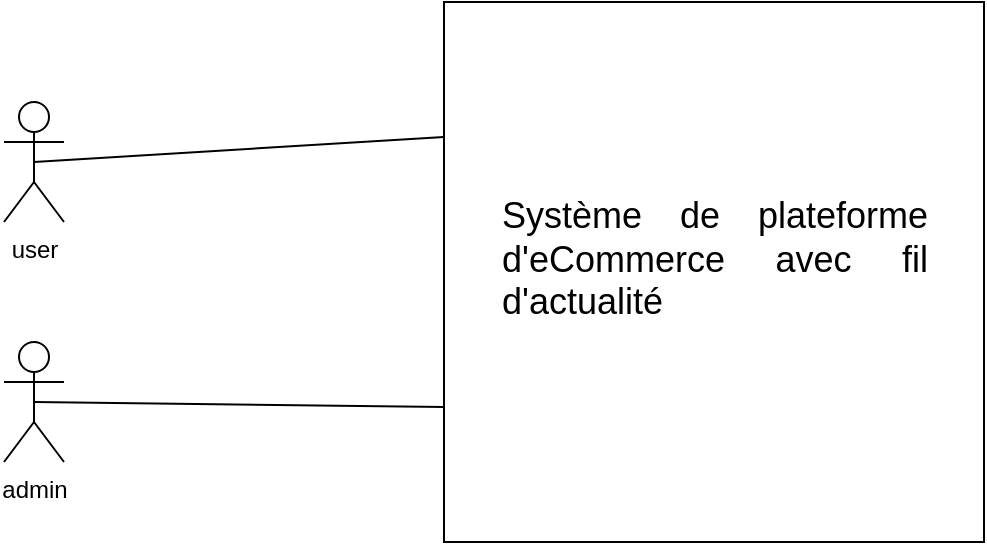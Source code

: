 <mxfile version="24.7.17" pages="4">
  <diagram id="2FuZR1G53vrgHG_Qj-eG" name="contexte">
    <mxGraphModel dx="1380" dy="790" grid="1" gridSize="10" guides="1" tooltips="1" connect="1" arrows="1" fold="1" page="1" pageScale="1" pageWidth="827" pageHeight="1169" math="0" shadow="0">
      <root>
        <mxCell id="0" />
        <mxCell id="1" parent="0" />
        <mxCell id="2WUhCnAbUzYxBEn71Ka--1" value="user" style="shape=umlActor;verticalLabelPosition=bottom;verticalAlign=top;html=1;outlineConnect=0;" parent="1" vertex="1">
          <mxGeometry x="90" y="220" width="30" height="60" as="geometry" />
        </mxCell>
        <mxCell id="8ls7KTfHcpqC1JYD1L7s-1" value="admin" style="shape=umlActor;verticalLabelPosition=bottom;verticalAlign=top;html=1;outlineConnect=0;" parent="1" vertex="1">
          <mxGeometry x="90" y="340" width="30" height="60" as="geometry" />
        </mxCell>
        <mxCell id="8ls7KTfHcpqC1JYD1L7s-2" value="" style="rounded=0;whiteSpace=wrap;html=1;" parent="1" vertex="1">
          <mxGeometry x="310" y="170" width="270" height="270" as="geometry" />
        </mxCell>
        <mxCell id="csqkqQgAUTrdeJ0DkuqA-1" value="" style="endArrow=none;html=1;rounded=0;entryX=0;entryY=0.25;entryDx=0;entryDy=0;exitX=0.5;exitY=0.5;exitDx=0;exitDy=0;exitPerimeter=0;" parent="1" source="2WUhCnAbUzYxBEn71Ka--1" target="8ls7KTfHcpqC1JYD1L7s-2" edge="1">
          <mxGeometry width="50" height="50" relative="1" as="geometry">
            <mxPoint x="460" y="350" as="sourcePoint" />
            <mxPoint x="510" y="300" as="targetPoint" />
          </mxGeometry>
        </mxCell>
        <mxCell id="csqkqQgAUTrdeJ0DkuqA-2" value="" style="endArrow=none;html=1;rounded=0;entryX=0;entryY=0.75;entryDx=0;entryDy=0;exitX=0.5;exitY=0.5;exitDx=0;exitDy=0;exitPerimeter=0;" parent="1" source="8ls7KTfHcpqC1JYD1L7s-1" target="8ls7KTfHcpqC1JYD1L7s-2" edge="1">
          <mxGeometry width="50" height="50" relative="1" as="geometry">
            <mxPoint x="460" y="350" as="sourcePoint" />
            <mxPoint x="510" y="300" as="targetPoint" />
          </mxGeometry>
        </mxCell>
        <mxCell id="NNfnXo8WL8h4jz00tVA9-2" value="&lt;div style=&quot;text-align: justify;&quot;&gt;&lt;span style=&quot;font-size: 18px; background-color: initial;&quot;&gt;Système de plateforme d&#39;eCommerce avec fil d&#39;actualité&amp;nbsp;&lt;/span&gt;&lt;/div&gt;" style="text;html=1;whiteSpace=wrap;overflow=hidden;rounded=0;align=center;" vertex="1" parent="1">
          <mxGeometry x="337.5" y="260" width="215" height="140" as="geometry" />
        </mxCell>
      </root>
    </mxGraphModel>
  </diagram>
  <diagram id="H8p-flc3e1UOP4B4wcy2" name="packet">
    <mxGraphModel dx="4743" dy="2657" grid="0" gridSize="10" guides="1" tooltips="1" connect="1" arrows="1" fold="1" page="0" pageScale="1" pageWidth="827" pageHeight="1169" math="0" shadow="0">
      <root>
        <mxCell id="0" />
        <mxCell id="1" parent="0" />
        <mxCell id="xH1dkNIcwIo7qIOjblZe-1" value="&lt;font style=&quot;font-size: 26px;&quot;&gt;user&lt;/font&gt;" style="shape=umlActor;verticalLabelPosition=bottom;verticalAlign=top;html=1;outlineConnect=0;" parent="1" vertex="1">
          <mxGeometry x="-308" y="-29" width="68" height="121" as="geometry" />
        </mxCell>
        <mxCell id="nLU9eGW1d1vP4nwb9WE0-11" value="" style="endArrow=none;html=1;rounded=0;fontSize=12;startSize=8;endSize=8;curved=1;exitX=0;exitY=0.779;exitDx=0;exitDy=0;exitPerimeter=0;entryX=0.5;entryY=0.5;entryDx=0;entryDy=0;entryPerimeter=0;" parent="1" target="iFTFS54LTqf_RFVYOpCQ-1" edge="1">
          <mxGeometry width="50" height="50" relative="1" as="geometry">
            <mxPoint x="148" y="643.069" as="sourcePoint" />
            <mxPoint x="-63.0" y="648" as="targetPoint" />
          </mxGeometry>
        </mxCell>
        <mxCell id="nLU9eGW1d1vP4nwb9WE0-12" value="" style="endArrow=none;html=1;rounded=0;fontSize=12;startSize=8;endSize=8;curved=1;entryX=0.001;entryY=0.388;entryDx=0;entryDy=0;entryPerimeter=0;exitX=1;exitY=0.333;exitDx=0;exitDy=0;exitPerimeter=0;" parent="1" source="xH1dkNIcwIo7qIOjblZe-1" edge="1">
          <mxGeometry width="50" height="50" relative="1" as="geometry">
            <mxPoint x="-5" y="183" as="sourcePoint" />
            <mxPoint x="149.592" y="52.268" as="targetPoint" />
          </mxGeometry>
        </mxCell>
        <mxCell id="iFTFS54LTqf_RFVYOpCQ-1" value="&lt;font style=&quot;font-size: 26px;&quot;&gt;admin&lt;/font&gt;" style="shape=umlActor;verticalLabelPosition=bottom;verticalAlign=top;html=1;outlineConnect=0;" vertex="1" parent="1">
          <mxGeometry x="-402" y="535" width="68" height="121" as="geometry" />
        </mxCell>
        <mxCell id="iFTFS54LTqf_RFVYOpCQ-9" value="" style="swimlane;startSize=0;" vertex="1" parent="1">
          <mxGeometry x="149" y="-71" width="1184" height="894" as="geometry" />
        </mxCell>
        <mxCell id="iFTFS54LTqf_RFVYOpCQ-17" value="" style="shape=folder;fontStyle=1;spacingTop=10;tabWidth=40;tabHeight=14;tabPosition=left;html=1;whiteSpace=wrap;" vertex="1" parent="iFTFS54LTqf_RFVYOpCQ-9">
          <mxGeometry x="76" y="127" width="1030" height="121" as="geometry" />
        </mxCell>
        <mxCell id="661wgLWCzDXGR6TVYdS7-1" value="User Manage" style="text;html=1;align=center;verticalAlign=middle;whiteSpace=wrap;rounded=0;fontSize=36;" vertex="1" parent="iFTFS54LTqf_RFVYOpCQ-9">
          <mxGeometry x="264" y="156" width="643" height="79" as="geometry" />
        </mxCell>
        <mxCell id="661wgLWCzDXGR6TVYdS7-2" value="" style="shape=folder;fontStyle=1;spacingTop=10;tabWidth=40;tabHeight=14;tabPosition=left;html=1;whiteSpace=wrap;" vertex="1" parent="iFTFS54LTqf_RFVYOpCQ-9">
          <mxGeometry x="70.5" y="303" width="1030" height="121" as="geometry" />
        </mxCell>
        <mxCell id="661wgLWCzDXGR6TVYdS7-3" value="Post Manage&amp;nbsp;" style="text;html=1;align=center;verticalAlign=middle;whiteSpace=wrap;rounded=0;fontSize=36;" vertex="1" parent="iFTFS54LTqf_RFVYOpCQ-9">
          <mxGeometry x="264" y="324" width="643" height="79" as="geometry" />
        </mxCell>
        <mxCell id="661wgLWCzDXGR6TVYdS7-4" value="" style="shape=folder;fontStyle=1;spacingTop=10;tabWidth=40;tabHeight=14;tabPosition=left;html=1;whiteSpace=wrap;" vertex="1" parent="iFTFS54LTqf_RFVYOpCQ-9">
          <mxGeometry x="70.5" y="485" width="1030" height="121" as="geometry" />
        </mxCell>
        <mxCell id="661wgLWCzDXGR6TVYdS7-5" value="Order Manage" style="text;html=1;align=center;verticalAlign=middle;whiteSpace=wrap;rounded=0;fontSize=36;" vertex="1" parent="iFTFS54LTqf_RFVYOpCQ-9">
          <mxGeometry x="251" y="519" width="643" height="79" as="geometry" />
        </mxCell>
        <mxCell id="661wgLWCzDXGR6TVYdS7-6" style="edgeStyle=orthogonalEdgeStyle;rounded=0;orthogonalLoop=1;jettySize=auto;html=1;" edge="1" parent="1" source="iFTFS54LTqf_RFVYOpCQ-9" target="iFTFS54LTqf_RFVYOpCQ-9">
          <mxGeometry relative="1" as="geometry" />
        </mxCell>
      </root>
    </mxGraphModel>
  </diagram>
  <diagram id="lLNFKIFAzhs4lw1D2BPe" name="Context">
    <mxGraphModel dx="1380" dy="790" grid="1" gridSize="10" guides="1" tooltips="1" connect="1" arrows="1" fold="1" page="1" pageScale="1" pageWidth="850" pageHeight="1100" math="0" shadow="0">
      <root>
        <mxCell id="0" />
        <mxCell id="1" parent="0" />
      </root>
    </mxGraphModel>
  </diagram>
  <diagram name="use case" id="pARhn85NY7QFX5eex98U">
    <mxGraphModel dx="2909" dy="2236" grid="0" gridSize="10" guides="1" tooltips="1" connect="1" arrows="1" fold="1" page="0" pageScale="1" pageWidth="827" pageHeight="1169" math="0" shadow="0">
      <root>
        <mxCell id="uYHCdiAeohe7_SUQbC4P-0" />
        <mxCell id="uYHCdiAeohe7_SUQbC4P-1" parent="uYHCdiAeohe7_SUQbC4P-0" />
        <mxCell id="9X6SQrwRuaCimJOnCQ9Z-8" value="" style="endArrow=none;html=1;rounded=0;fontSize=17;startSize=8;endSize=8;curved=1;entryX=0;entryY=0.5;entryDx=0;entryDy=0;exitX=0.5;exitY=0.5;exitDx=0;exitDy=0;exitPerimeter=0;" parent="uYHCdiAeohe7_SUQbC4P-1" source="uYHCdiAeohe7_SUQbC4P-32" target="uYHCdiAeohe7_SUQbC4P-24" edge="1">
          <mxGeometry width="50" height="50" relative="1" as="geometry">
            <mxPoint x="5" y="193" as="sourcePoint" />
            <mxPoint x="336" y="-279" as="targetPoint" />
          </mxGeometry>
        </mxCell>
        <mxCell id="9X6SQrwRuaCimJOnCQ9Z-7" value="" style="endArrow=none;html=1;rounded=0;fontSize=17;startSize=8;endSize=8;curved=1;exitX=0.5;exitY=0.5;exitDx=0;exitDy=0;exitPerimeter=0;entryX=0;entryY=0.5;entryDx=0;entryDy=0;" parent="uYHCdiAeohe7_SUQbC4P-1" source="uYHCdiAeohe7_SUQbC4P-32" target="uYHCdiAeohe7_SUQbC4P-23" edge="1">
          <mxGeometry width="50" height="50" relative="1" as="geometry">
            <mxPoint x="-45" y="302" as="sourcePoint" />
            <mxPoint x="470" y="371" as="targetPoint" />
          </mxGeometry>
        </mxCell>
        <mxCell id="uYHCdiAeohe7_SUQbC4P-3" value="user" style="shape=umlActor;verticalLabelPosition=bottom;verticalAlign=top;html=1;outlineConnect=0;fontSize=17;" parent="uYHCdiAeohe7_SUQbC4P-1" vertex="1">
          <mxGeometry x="-324" y="271" width="28" height="60" as="geometry" />
        </mxCell>
        <mxCell id="uYHCdiAeohe7_SUQbC4P-4" value="admin" style="shape=umlActor;verticalLabelPosition=bottom;verticalAlign=top;html=1;outlineConnect=0;fontSize=17;" parent="uYHCdiAeohe7_SUQbC4P-1" vertex="1">
          <mxGeometry x="-238" y="591" width="30" height="60" as="geometry" />
        </mxCell>
        <mxCell id="uYHCdiAeohe7_SUQbC4P-5" value="AUTHENTIFICATION" style="ellipse;whiteSpace=wrap;html=1;fontSize=17;" parent="uYHCdiAeohe7_SUQbC4P-1" vertex="1">
          <mxGeometry x="696" y="165" width="271" height="134" as="geometry" />
        </mxCell>
        <mxCell id="uYHCdiAeohe7_SUQbC4P-13" value="SIGNAL_POST" style="ellipse;whiteSpace=wrap;html=1;fontSize=17;" parent="uYHCdiAeohe7_SUQbC4P-1" vertex="1">
          <mxGeometry x="39" y="311" width="143" height="62" as="geometry" />
        </mxCell>
        <mxCell id="uYHCdiAeohe7_SUQbC4P-14" value="VERIFY SIGNALED&lt;div style=&quot;font-size: 17px;&quot;&gt;CONTENT&lt;/div&gt;" style="ellipse;whiteSpace=wrap;html=1;fontSize=17;" parent="uYHCdiAeohe7_SUQbC4P-1" vertex="1">
          <mxGeometry x="82" y="697" width="184" height="98" as="geometry" />
        </mxCell>
        <mxCell id="uYHCdiAeohe7_SUQbC4P-16" value="&quot;include&quot;" style="html=1;verticalAlign=bottom;endArrow=open;dashed=1;endSize=8;curved=0;rounded=0;fontSize=17;entryX=0;entryY=0.5;entryDx=0;entryDy=0;exitX=1;exitY=0.5;exitDx=0;exitDy=0;" parent="uYHCdiAeohe7_SUQbC4P-1" source="uYHCdiAeohe7_SUQbC4P-8" target="uYHCdiAeohe7_SUQbC4P-5" edge="1">
          <mxGeometry relative="1" as="geometry">
            <mxPoint x="804" y="236" as="sourcePoint" />
            <mxPoint x="1028" y="497" as="targetPoint" />
          </mxGeometry>
        </mxCell>
        <mxCell id="uYHCdiAeohe7_SUQbC4P-17" value="CREATE" style="ellipse;whiteSpace=wrap;html=1;fontSize=17;" parent="uYHCdiAeohe7_SUQbC4P-1" vertex="1">
          <mxGeometry x="314" y="461" width="162" height="58" as="geometry" />
        </mxCell>
        <mxCell id="uYHCdiAeohe7_SUQbC4P-20" value="&quot;include&quot;" style="html=1;verticalAlign=bottom;endArrow=open;dashed=1;endSize=8;curved=0;rounded=0;fontSize=17;exitX=1;exitY=0.5;exitDx=0;exitDy=0;entryX=0;entryY=0.5;entryDx=0;entryDy=0;" parent="uYHCdiAeohe7_SUQbC4P-1" source="uYHCdiAeohe7_SUQbC4P-18" target="uYHCdiAeohe7_SUQbC4P-5" edge="1">
          <mxGeometry relative="1" as="geometry">
            <mxPoint x="1348" y="203" as="sourcePoint" />
            <mxPoint x="1350" y="107" as="targetPoint" />
          </mxGeometry>
        </mxCell>
        <mxCell id="uYHCdiAeohe7_SUQbC4P-21" value="&quot;include&quot;" style="html=1;verticalAlign=bottom;endArrow=open;dashed=1;endSize=8;curved=0;rounded=0;fontSize=17;exitX=1;exitY=0.5;exitDx=0;exitDy=0;entryX=0;entryY=1;entryDx=0;entryDy=0;" parent="uYHCdiAeohe7_SUQbC4P-1" source="uYHCdiAeohe7_SUQbC4P-19" target="uYHCdiAeohe7_SUQbC4P-5" edge="1">
          <mxGeometry relative="1" as="geometry">
            <mxPoint x="1344" y="270" as="sourcePoint" />
            <mxPoint x="1346" y="174" as="targetPoint" />
          </mxGeometry>
        </mxCell>
        <mxCell id="uYHCdiAeohe7_SUQbC4P-30" value="" style="endArrow=none;html=1;rounded=0;fontSize=17;startSize=8;endSize=8;curved=1;exitX=0;exitY=0.5;exitDx=0;exitDy=0;entryX=1;entryY=0.333;entryDx=0;entryDy=0;entryPerimeter=0;" parent="uYHCdiAeohe7_SUQbC4P-1" source="uYHCdiAeohe7_SUQbC4P-14" target="uYHCdiAeohe7_SUQbC4P-4" edge="1">
          <mxGeometry width="50" height="50" relative="1" as="geometry">
            <mxPoint x="285.396" y="743.4" as="sourcePoint" />
            <mxPoint x="471" y="567" as="targetPoint" />
          </mxGeometry>
        </mxCell>
        <mxCell id="uYHCdiAeohe7_SUQbC4P-31" value="" style="endArrow=none;html=1;rounded=0;fontSize=17;startSize=8;endSize=8;curved=1;entryX=0;entryY=0.5;entryDx=0;entryDy=0;exitX=1;exitY=0.333;exitDx=0;exitDy=0;exitPerimeter=0;" parent="uYHCdiAeohe7_SUQbC4P-1" source="uYHCdiAeohe7_SUQbC4P-32" target="uYHCdiAeohe7_SUQbC4P-15" edge="1">
          <mxGeometry width="50" height="50" relative="1" as="geometry">
            <mxPoint x="58" y="222" as="sourcePoint" />
            <mxPoint x="248.902" y="172.17" as="targetPoint" />
          </mxGeometry>
        </mxCell>
        <mxCell id="uYHCdiAeohe7_SUQbC4P-32" value="sign in&amp;nbsp;&lt;div style=&quot;font-size: 17px;&quot;&gt;user&amp;nbsp;&lt;/div&gt;" style="shape=umlActor;verticalLabelPosition=bottom;verticalAlign=top;html=1;outlineConnect=0;fontSize=17;" parent="uYHCdiAeohe7_SUQbC4P-1" vertex="1">
          <mxGeometry x="-248" y="115" width="28" height="60" as="geometry" />
        </mxCell>
        <mxCell id="uYHCdiAeohe7_SUQbC4P-33" value="sign up&amp;nbsp;&lt;div style=&quot;font-size: 17px;&quot;&gt;user&lt;/div&gt;" style="shape=umlActor;verticalLabelPosition=bottom;verticalAlign=top;html=1;outlineConnect=0;fontSize=17;" parent="uYHCdiAeohe7_SUQbC4P-1" vertex="1">
          <mxGeometry x="-217" y="390" width="28" height="60" as="geometry" />
        </mxCell>
        <mxCell id="uYHCdiAeohe7_SUQbC4P-34" value="Extends" style="endArrow=block;endSize=16;endFill=0;html=1;rounded=0;fontSize=17;" parent="uYHCdiAeohe7_SUQbC4P-1" source="uYHCdiAeohe7_SUQbC4P-3" target="uYHCdiAeohe7_SUQbC4P-32" edge="1">
          <mxGeometry width="160" relative="1" as="geometry">
            <mxPoint x="-147" y="305.13" as="sourcePoint" />
            <mxPoint x="-33" y="202" as="targetPoint" />
          </mxGeometry>
        </mxCell>
        <mxCell id="uYHCdiAeohe7_SUQbC4P-35" value="Extends" style="endArrow=block;endSize=16;endFill=0;html=1;rounded=0;entryX=0;entryY=0.333;entryDx=0;entryDy=0;entryPerimeter=0;fontSize=17;" parent="uYHCdiAeohe7_SUQbC4P-1" source="uYHCdiAeohe7_SUQbC4P-3" target="uYHCdiAeohe7_SUQbC4P-33" edge="1">
          <mxGeometry width="160" relative="1" as="geometry">
            <mxPoint x="-149" y="381" as="sourcePoint" />
            <mxPoint y="406" as="targetPoint" />
          </mxGeometry>
        </mxCell>
        <mxCell id="uYHCdiAeohe7_SUQbC4P-36" value="" style="endArrow=none;html=1;rounded=0;fontSize=17;startSize=8;endSize=8;curved=1;exitX=1;exitY=0.333;exitDx=0;exitDy=0;exitPerimeter=0;" parent="uYHCdiAeohe7_SUQbC4P-1" source="uYHCdiAeohe7_SUQbC4P-33" target="uYHCdiAeohe7_SUQbC4P-17" edge="1">
          <mxGeometry width="50" height="50" relative="1" as="geometry">
            <mxPoint x="75" y="413" as="sourcePoint" />
            <mxPoint x="329" y="402" as="targetPoint" />
          </mxGeometry>
        </mxCell>
        <mxCell id="9X6SQrwRuaCimJOnCQ9Z-0" value="" style="endArrow=none;html=1;rounded=0;fontSize=17;startSize=8;endSize=8;curved=1;entryX=0;entryY=0.5;entryDx=0;entryDy=0;exitX=0.5;exitY=0.5;exitDx=0;exitDy=0;exitPerimeter=0;" parent="uYHCdiAeohe7_SUQbC4P-1" source="uYHCdiAeohe7_SUQbC4P-23" target="uYHCdiAeohe7_SUQbC4P-6" edge="1">
          <mxGeometry width="50" height="50" relative="1" as="geometry">
            <mxPoint x="5" y="193" as="sourcePoint" />
            <mxPoint x="336" y="-279" as="targetPoint" />
          </mxGeometry>
        </mxCell>
        <mxCell id="9X6SQrwRuaCimJOnCQ9Z-1" value="" style="endArrow=none;html=1;rounded=0;fontSize=17;startSize=8;endSize=8;curved=1;entryX=0;entryY=0.5;entryDx=0;entryDy=0;exitX=0.5;exitY=0.5;exitDx=0;exitDy=0;exitPerimeter=0;" parent="uYHCdiAeohe7_SUQbC4P-1" source="uYHCdiAeohe7_SUQbC4P-9" target="uYHCdiAeohe7_SUQbC4P-7" edge="1">
          <mxGeometry width="50" height="50" relative="1" as="geometry">
            <mxPoint x="-9" y="203" as="sourcePoint" />
            <mxPoint x="336" y="-157" as="targetPoint" />
          </mxGeometry>
        </mxCell>
        <mxCell id="9X6SQrwRuaCimJOnCQ9Z-2" value="" style="endArrow=none;html=1;rounded=0;fontSize=17;startSize=8;endSize=8;curved=1;entryX=0;entryY=0.5;entryDx=0;entryDy=0;exitX=0.5;exitY=0.5;exitDx=0;exitDy=0;exitPerimeter=0;" parent="uYHCdiAeohe7_SUQbC4P-1" source="uYHCdiAeohe7_SUQbC4P-32" target="uYHCdiAeohe7_SUQbC4P-9" edge="1">
          <mxGeometry width="50" height="50" relative="1" as="geometry">
            <mxPoint x="13" y="261" as="sourcePoint" />
            <mxPoint x="336" y="16" as="targetPoint" />
          </mxGeometry>
        </mxCell>
        <mxCell id="9X6SQrwRuaCimJOnCQ9Z-3" value="" style="endArrow=none;html=1;rounded=0;fontSize=17;startSize=8;endSize=8;curved=1;entryX=0;entryY=0.5;entryDx=0;entryDy=0;exitX=0.5;exitY=0.5;exitDx=0;exitDy=0;exitPerimeter=0;" parent="uYHCdiAeohe7_SUQbC4P-1" source="uYHCdiAeohe7_SUQbC4P-32" target="uYHCdiAeohe7_SUQbC4P-10" edge="1">
          <mxGeometry width="50" height="50" relative="1" as="geometry">
            <mxPoint x="-38" y="325" as="sourcePoint" />
            <mxPoint x="480" y="127" as="targetPoint" />
          </mxGeometry>
        </mxCell>
        <mxCell id="9X6SQrwRuaCimJOnCQ9Z-4" value="" style="endArrow=none;html=1;rounded=0;fontSize=17;startSize=8;endSize=8;curved=1;entryX=0;entryY=0.5;entryDx=0;entryDy=0;exitX=0.5;exitY=0.5;exitDx=0;exitDy=0;exitPerimeter=0;" parent="uYHCdiAeohe7_SUQbC4P-1" source="uYHCdiAeohe7_SUQbC4P-32" target="uYHCdiAeohe7_SUQbC4P-11" edge="1">
          <mxGeometry width="50" height="50" relative="1" as="geometry">
            <mxPoint x="26" y="273" as="sourcePoint" />
            <mxPoint x="352" y="163" as="targetPoint" />
          </mxGeometry>
        </mxCell>
        <mxCell id="9X6SQrwRuaCimJOnCQ9Z-5" value="" style="endArrow=none;html=1;rounded=0;fontSize=17;startSize=8;endSize=8;curved=1;exitX=0.5;exitY=0.5;exitDx=0;exitDy=0;exitPerimeter=0;" parent="uYHCdiAeohe7_SUQbC4P-1" source="uYHCdiAeohe7_SUQbC4P-32" target="uYHCdiAeohe7_SUQbC4P-8" edge="1">
          <mxGeometry width="50" height="50" relative="1" as="geometry">
            <mxPoint x="-9" y="203" as="sourcePoint" />
            <mxPoint x="336" y="212" as="targetPoint" />
          </mxGeometry>
        </mxCell>
        <mxCell id="9X6SQrwRuaCimJOnCQ9Z-6" value="" style="endArrow=none;html=1;rounded=0;fontSize=17;startSize=8;endSize=8;curved=1;exitX=0.5;exitY=0.5;exitDx=0;exitDy=0;exitPerimeter=0;entryX=0;entryY=0.5;entryDx=0;entryDy=0;" parent="uYHCdiAeohe7_SUQbC4P-1" source="uYHCdiAeohe7_SUQbC4P-32" target="uYHCdiAeohe7_SUQbC4P-13" edge="1">
          <mxGeometry width="50" height="50" relative="1" as="geometry">
            <mxPoint x="-63" y="352" as="sourcePoint" />
            <mxPoint x="473" y="311" as="targetPoint" />
          </mxGeometry>
        </mxCell>
        <mxCell id="9X6SQrwRuaCimJOnCQ9Z-9" value="" style="endArrow=none;html=1;rounded=0;fontSize=17;startSize=8;endSize=8;curved=1;exitX=0.5;exitY=0.5;exitDx=0;exitDy=0;exitPerimeter=0;entryX=0;entryY=0.5;entryDx=0;entryDy=0;" parent="uYHCdiAeohe7_SUQbC4P-1" source="uYHCdiAeohe7_SUQbC4P-32" target="uYHCdiAeohe7_SUQbC4P-18" edge="1">
          <mxGeometry width="50" height="50" relative="1" as="geometry">
            <mxPoint x="-9" y="203" as="sourcePoint" />
            <mxPoint x="631" y="-170" as="targetPoint" />
          </mxGeometry>
        </mxCell>
        <mxCell id="9X6SQrwRuaCimJOnCQ9Z-11" value="" style="endArrow=none;html=1;rounded=0;fontSize=17;startSize=8;endSize=8;curved=1;exitX=0.5;exitY=0.5;exitDx=0;exitDy=0;exitPerimeter=0;entryX=0;entryY=0.5;entryDx=0;entryDy=0;" parent="uYHCdiAeohe7_SUQbC4P-1" source="uYHCdiAeohe7_SUQbC4P-32" target="uYHCdiAeohe7_SUQbC4P-19" edge="1">
          <mxGeometry width="50" height="50" relative="1" as="geometry">
            <mxPoint x="-39" y="227" as="sourcePoint" />
            <mxPoint x="324" y="434" as="targetPoint" />
          </mxGeometry>
        </mxCell>
        <mxCell id="9X6SQrwRuaCimJOnCQ9Z-13" value="&quot;include&quot;" style="html=1;verticalAlign=bottom;endArrow=open;dashed=1;endSize=8;curved=0;rounded=0;fontSize=17;exitX=1;exitY=0.5;exitDx=0;exitDy=0;entryX=0;entryY=1;entryDx=0;entryDy=0;" parent="uYHCdiAeohe7_SUQbC4P-1" source="uYHCdiAeohe7_SUQbC4P-13" target="uYHCdiAeohe7_SUQbC4P-5" edge="1">
          <mxGeometry relative="1" as="geometry">
            <mxPoint x="461" y="460" as="sourcePoint" />
            <mxPoint x="927" y="260" as="targetPoint" />
          </mxGeometry>
        </mxCell>
        <mxCell id="9X6SQrwRuaCimJOnCQ9Z-14" value="&quot;include&quot;" style="html=1;verticalAlign=bottom;endArrow=open;dashed=1;endSize=8;curved=0;rounded=0;fontSize=17;exitX=1;exitY=0.5;exitDx=0;exitDy=0;entryX=0;entryY=1;entryDx=0;entryDy=0;" parent="uYHCdiAeohe7_SUQbC4P-1" source="uYHCdiAeohe7_SUQbC4P-11" target="uYHCdiAeohe7_SUQbC4P-5" edge="1">
          <mxGeometry relative="1" as="geometry">
            <mxPoint x="456" y="367" as="sourcePoint" />
            <mxPoint x="896" y="227" as="targetPoint" />
          </mxGeometry>
        </mxCell>
        <mxCell id="9X6SQrwRuaCimJOnCQ9Z-15" value="&quot;include&quot;" style="html=1;verticalAlign=bottom;endArrow=open;dashed=1;endSize=8;curved=0;rounded=0;fontSize=17;exitX=1;exitY=0.5;exitDx=0;exitDy=0;entryX=0;entryY=0.5;entryDx=0;entryDy=0;" parent="uYHCdiAeohe7_SUQbC4P-1" source="uYHCdiAeohe7_SUQbC4P-10" target="uYHCdiAeohe7_SUQbC4P-5" edge="1">
          <mxGeometry relative="1" as="geometry">
            <mxPoint x="515" y="71" as="sourcePoint" />
            <mxPoint x="936" y="125" as="targetPoint" />
          </mxGeometry>
        </mxCell>
        <mxCell id="9X6SQrwRuaCimJOnCQ9Z-16" value="&quot;include&quot;" style="html=1;verticalAlign=bottom;endArrow=open;dashed=1;endSize=8;curved=0;rounded=0;fontSize=17;exitX=1;exitY=0.5;exitDx=0;exitDy=0;entryX=0.5;entryY=0;entryDx=0;entryDy=0;" parent="uYHCdiAeohe7_SUQbC4P-1" source="uYHCdiAeohe7_SUQbC4P-24" target="uYHCdiAeohe7_SUQbC4P-5" edge="1">
          <mxGeometry relative="1" as="geometry">
            <mxPoint x="584" y="-240" as="sourcePoint" />
            <mxPoint x="1009" y="-109" as="targetPoint" />
          </mxGeometry>
        </mxCell>
        <mxCell id="9X6SQrwRuaCimJOnCQ9Z-17" value="&quot;include&quot;" style="html=1;verticalAlign=bottom;endArrow=open;dashed=1;endSize=8;curved=0;rounded=0;fontSize=17;exitX=1;exitY=0.5;exitDx=0;exitDy=0;entryX=0;entryY=0;entryDx=0;entryDy=0;" parent="uYHCdiAeohe7_SUQbC4P-1" source="uYHCdiAeohe7_SUQbC4P-15" target="uYHCdiAeohe7_SUQbC4P-5" edge="1">
          <mxGeometry relative="1" as="geometry">
            <mxPoint x="494" y="-296" as="sourcePoint" />
            <mxPoint x="1016" y="287" as="targetPoint" />
          </mxGeometry>
        </mxCell>
        <mxCell id="9X6SQrwRuaCimJOnCQ9Z-18" value="&quot;include&quot;" style="html=1;verticalAlign=bottom;endArrow=open;dashed=1;endSize=8;curved=0;rounded=0;fontSize=17;exitX=1;exitY=0.5;exitDx=0;exitDy=0;entryX=0;entryY=0;entryDx=0;entryDy=0;" parent="uYHCdiAeohe7_SUQbC4P-1" source="uYHCdiAeohe7_SUQbC4P-6" target="uYHCdiAeohe7_SUQbC4P-5" edge="1">
          <mxGeometry relative="1" as="geometry">
            <mxPoint x="449" y="-240" as="sourcePoint" />
            <mxPoint x="932" y="196" as="targetPoint" />
          </mxGeometry>
        </mxCell>
        <mxCell id="9X6SQrwRuaCimJOnCQ9Z-19" value="&quot;include&quot;" style="html=1;verticalAlign=bottom;endArrow=open;dashed=1;endSize=8;curved=0;rounded=0;fontSize=17;exitX=1;exitY=0.5;exitDx=0;exitDy=0;entryX=0.029;entryY=0.368;entryDx=0;entryDy=0;entryPerimeter=0;" parent="uYHCdiAeohe7_SUQbC4P-1" source="uYHCdiAeohe7_SUQbC4P-23" target="uYHCdiAeohe7_SUQbC4P-5" edge="1">
          <mxGeometry relative="1" as="geometry">
            <mxPoint x="503" y="-128" as="sourcePoint" />
            <mxPoint x="907" y="231" as="targetPoint" />
          </mxGeometry>
        </mxCell>
        <mxCell id="9X6SQrwRuaCimJOnCQ9Z-20" value="&quot;include&quot;" style="html=1;verticalAlign=bottom;endArrow=open;dashed=1;endSize=8;curved=0;rounded=0;fontSize=17;exitX=1;exitY=0.5;exitDx=0;exitDy=0;entryX=0;entryY=0;entryDx=0;entryDy=0;" parent="uYHCdiAeohe7_SUQbC4P-1" source="uYHCdiAeohe7_SUQbC4P-7" target="uYHCdiAeohe7_SUQbC4P-5" edge="1">
          <mxGeometry relative="1" as="geometry">
            <mxPoint x="493" y="-35" as="sourcePoint" />
            <mxPoint x="939" y="294" as="targetPoint" />
          </mxGeometry>
        </mxCell>
        <mxCell id="9X6SQrwRuaCimJOnCQ9Z-21" value="&quot;include&quot;" style="html=1;verticalAlign=bottom;endArrow=open;dashed=1;endSize=8;curved=0;rounded=0;fontSize=17;exitX=1;exitY=0.5;exitDx=0;exitDy=0;entryX=0;entryY=0.5;entryDx=0;entryDy=0;" parent="uYHCdiAeohe7_SUQbC4P-1" source="uYHCdiAeohe7_SUQbC4P-9" target="uYHCdiAeohe7_SUQbC4P-5" edge="1">
          <mxGeometry relative="1" as="geometry">
            <mxPoint x="484" y="10" as="sourcePoint" />
            <mxPoint x="949" y="266" as="targetPoint" />
          </mxGeometry>
        </mxCell>
        <mxCell id="9X6SQrwRuaCimJOnCQ9Z-22" value="" style="endArrow=none;html=1;rounded=0;fontSize=17;startSize=8;endSize=8;curved=1;exitX=0;exitY=0.5;exitDx=0;exitDy=0;entryX=1;entryY=0.333;entryDx=0;entryDy=0;entryPerimeter=0;" parent="uYHCdiAeohe7_SUQbC4P-1" source="uYHCdiAeohe7_SUQbC4P-26" target="uYHCdiAeohe7_SUQbC4P-4" edge="1">
          <mxGeometry width="50" height="50" relative="1" as="geometry">
            <mxPoint x="417" y="935" as="sourcePoint" />
            <mxPoint x="-36" y="631" as="targetPoint" />
          </mxGeometry>
        </mxCell>
        <mxCell id="9X6SQrwRuaCimJOnCQ9Z-23" value="" style="endArrow=none;html=1;rounded=0;fontSize=17;startSize=8;endSize=8;curved=1;exitX=0;exitY=0.5;exitDx=0;exitDy=0;entryX=0.75;entryY=0.1;entryDx=0;entryDy=0;entryPerimeter=0;" parent="uYHCdiAeohe7_SUQbC4P-1" source="uYHCdiAeohe7_SUQbC4P-12" edge="1" target="uYHCdiAeohe7_SUQbC4P-4">
          <mxGeometry width="50" height="50" relative="1" as="geometry">
            <mxPoint x="353" y="697" as="sourcePoint" />
            <mxPoint x="-114" y="590" as="targetPoint" />
          </mxGeometry>
        </mxCell>
        <mxCell id="9X6SQrwRuaCimJOnCQ9Z-24" value="&quot;include&quot;" style="html=1;verticalAlign=bottom;endArrow=open;dashed=1;endSize=8;curved=0;rounded=0;fontSize=17;exitX=1;exitY=0.5;exitDx=0;exitDy=0;entryX=0;entryY=1;entryDx=0;entryDy=0;" parent="uYHCdiAeohe7_SUQbC4P-1" source="uYHCdiAeohe7_SUQbC4P-17" target="uYHCdiAeohe7_SUQbC4P-5" edge="1">
          <mxGeometry relative="1" as="geometry">
            <mxPoint x="534" y="552" as="sourcePoint" />
            <mxPoint x="957" y="324" as="targetPoint" />
          </mxGeometry>
        </mxCell>
        <mxCell id="9X6SQrwRuaCimJOnCQ9Z-25" value="&quot;include&quot;" style="html=1;verticalAlign=bottom;endArrow=open;dashed=1;endSize=8;curved=0;rounded=0;fontSize=17;exitX=1;exitY=0.5;exitDx=0;exitDy=0;entryX=0.5;entryY=1;entryDx=0;entryDy=0;" parent="uYHCdiAeohe7_SUQbC4P-1" source="uYHCdiAeohe7_SUQbC4P-12" target="uYHCdiAeohe7_SUQbC4P-5" edge="1">
          <mxGeometry relative="1" as="geometry">
            <mxPoint x="558" y="648" as="sourcePoint" />
            <mxPoint x="981" y="321" as="targetPoint" />
          </mxGeometry>
        </mxCell>
        <mxCell id="9X6SQrwRuaCimJOnCQ9Z-26" value="&quot;include&quot;" style="html=1;verticalAlign=bottom;endArrow=open;dashed=1;endSize=8;curved=0;rounded=0;fontSize=17;exitX=1;exitY=0.5;exitDx=0;exitDy=0;entryX=0.5;entryY=1;entryDx=0;entryDy=0;" parent="uYHCdiAeohe7_SUQbC4P-1" source="uYHCdiAeohe7_SUQbC4P-26" target="uYHCdiAeohe7_SUQbC4P-5" edge="1">
          <mxGeometry relative="1" as="geometry">
            <mxPoint x="576" y="797" as="sourcePoint" />
            <mxPoint x="1029" y="352" as="targetPoint" />
          </mxGeometry>
        </mxCell>
        <mxCell id="9X6SQrwRuaCimJOnCQ9Z-27" value="&quot;include&quot;" style="html=1;verticalAlign=bottom;endArrow=open;dashed=1;endSize=8;curved=0;rounded=0;fontSize=17;exitX=1;exitY=0.5;exitDx=0;exitDy=0;entryX=0.5;entryY=1;entryDx=0;entryDy=0;" parent="uYHCdiAeohe7_SUQbC4P-1" source="uYHCdiAeohe7_SUQbC4P-14" target="uYHCdiAeohe7_SUQbC4P-5" edge="1">
          <mxGeometry relative="1" as="geometry">
            <mxPoint x="547" y="808" as="sourcePoint" />
            <mxPoint x="1009" y="319" as="targetPoint" />
          </mxGeometry>
        </mxCell>
        <mxCell id="AO9LN6CxSnYREWq1l8IZ-2" value="MANAGE CARD&amp;nbsp;" style="ellipse;whiteSpace=wrap;html=1;fontSize=17;" vertex="1" parent="uYHCdiAeohe7_SUQbC4P-1">
          <mxGeometry x="282" y="-310" width="176" height="87" as="geometry" />
        </mxCell>
        <mxCell id="AO9LN6CxSnYREWq1l8IZ-3" value="ORDER" style="ellipse;whiteSpace=wrap;html=1;fontSize=17;" vertex="1" parent="uYHCdiAeohe7_SUQbC4P-1">
          <mxGeometry x="573" y="-175" width="144" height="73" as="geometry" />
        </mxCell>
        <mxCell id="AO9LN6CxSnYREWq1l8IZ-4" value="GENERATE BILL&amp;nbsp;" style="ellipse;whiteSpace=wrap;html=1;fontSize=17;" vertex="1" parent="uYHCdiAeohe7_SUQbC4P-1">
          <mxGeometry x="684" y="-360" width="205" height="81" as="geometry" />
        </mxCell>
        <mxCell id="AO9LN6CxSnYREWq1l8IZ-5" value="" style="endArrow=none;html=1;rounded=0;fontSize=17;startSize=8;endSize=8;curved=1;entryX=0.061;entryY=0.782;entryDx=0;entryDy=0;entryPerimeter=0;" edge="1" parent="uYHCdiAeohe7_SUQbC4P-1" source="uYHCdiAeohe7_SUQbC4P-32" target="AO9LN6CxSnYREWq1l8IZ-3">
          <mxGeometry width="50" height="50" relative="1" as="geometry">
            <mxPoint x="20" y="-164" as="sourcePoint" />
            <mxPoint x="283" y="-408" as="targetPoint" />
          </mxGeometry>
        </mxCell>
        <mxCell id="AO9LN6CxSnYREWq1l8IZ-6" value="" style="endArrow=none;html=1;rounded=0;fontSize=17;startSize=8;endSize=8;curved=1;entryX=0.033;entryY=0.766;entryDx=0;entryDy=0;entryPerimeter=0;" edge="1" parent="uYHCdiAeohe7_SUQbC4P-1" source="uYHCdiAeohe7_SUQbC4P-32" target="AO9LN6CxSnYREWq1l8IZ-1">
          <mxGeometry width="50" height="50" relative="1" as="geometry">
            <mxPoint x="135" y="-170" as="sourcePoint" />
            <mxPoint x="398" y="-414" as="targetPoint" />
          </mxGeometry>
        </mxCell>
        <mxCell id="AO9LN6CxSnYREWq1l8IZ-71" value="" style="endArrow=none;html=1;rounded=0;fontSize=17;startSize=8;endSize=8;curved=1;entryX=0;entryY=1;entryDx=0;entryDy=0;exitX=0;exitY=0.333;exitDx=0;exitDy=0;exitPerimeter=0;" edge="1" parent="uYHCdiAeohe7_SUQbC4P-1" source="uYHCdiAeohe7_SUQbC4P-32" target="uYHCdiAeohe7_SUQbC4P-15">
          <mxGeometry width="50" height="50" relative="1" as="geometry">
            <mxPoint x="-45" y="147" as="sourcePoint" />
            <mxPoint x="416" y="-175" as="targetPoint" />
          </mxGeometry>
        </mxCell>
        <mxCell id="uYHCdiAeohe7_SUQbC4P-15" value="DELETE_POST" style="ellipse;whiteSpace=wrap;html=1;fontSize=17;" parent="uYHCdiAeohe7_SUQbC4P-1" vertex="1">
          <mxGeometry x="185" y="-109" width="144" height="73" as="geometry" />
        </mxCell>
        <mxCell id="uYHCdiAeohe7_SUQbC4P-18" value="UPDATE PROFILE" style="ellipse;whiteSpace=wrap;html=1;fontSize=17;" parent="uYHCdiAeohe7_SUQbC4P-1" vertex="1">
          <mxGeometry x="154" y="147" width="152.13" height="65" as="geometry" />
        </mxCell>
        <mxCell id="uYHCdiAeohe7_SUQbC4P-8" value="SHARE_POST" style="ellipse;whiteSpace=wrap;html=1;fontSize=17;" parent="uYHCdiAeohe7_SUQbC4P-1" vertex="1">
          <mxGeometry x="133" y="229" width="144" height="60" as="geometry" />
        </mxCell>
        <mxCell id="uYHCdiAeohe7_SUQbC4P-19" value="DELETE_ACCOUNT" style="ellipse;whiteSpace=wrap;html=1;fontSize=17;" parent="uYHCdiAeohe7_SUQbC4P-1" vertex="1">
          <mxGeometry x="331" y="334" width="185" height="93" as="geometry" />
        </mxCell>
        <mxCell id="uYHCdiAeohe7_SUQbC4P-11" value="FOLLOW_USER" style="ellipse;whiteSpace=wrap;html=1;fontSize=17;" parent="uYHCdiAeohe7_SUQbC4P-1" vertex="1">
          <mxGeometry x="283" y="218" width="153" height="65" as="geometry" />
        </mxCell>
        <mxCell id="uYHCdiAeohe7_SUQbC4P-10" value="UPLOADE_POST" style="ellipse;whiteSpace=wrap;html=1;fontSize=17;" parent="uYHCdiAeohe7_SUQbC4P-1" vertex="1">
          <mxGeometry x="314" y="113" width="162" height="71" as="geometry" />
        </mxCell>
        <mxCell id="uYHCdiAeohe7_SUQbC4P-7" value="COMMENT_POST" style="ellipse;whiteSpace=wrap;html=1;fontSize=17;" parent="uYHCdiAeohe7_SUQbC4P-1" vertex="1">
          <mxGeometry x="346" y="13" width="159.25" height="78" as="geometry" />
        </mxCell>
        <mxCell id="uYHCdiAeohe7_SUQbC4P-12" value="ADMIN_BLOCK USER" style="ellipse;whiteSpace=wrap;html=1;fontSize=17;" parent="uYHCdiAeohe7_SUQbC4P-1" vertex="1">
          <mxGeometry x="182" y="584" width="170" height="74" as="geometry" />
        </mxCell>
        <mxCell id="uYHCdiAeohe7_SUQbC4P-26" value="ADMIN_BLOCK&amp;nbsp; POST" style="ellipse;whiteSpace=wrap;html=1;fontSize=17;" parent="uYHCdiAeohe7_SUQbC4P-1" vertex="1">
          <mxGeometry x="448" y="701.5" width="194.87" height="89" as="geometry" />
        </mxCell>
        <mxCell id="AO9LN6CxSnYREWq1l8IZ-136" value="&quot;include&quot;" style="html=1;verticalAlign=bottom;endArrow=open;dashed=1;endSize=8;curved=0;rounded=0;fontSize=17;entryX=0.5;entryY=0;entryDx=0;entryDy=0;" edge="1" parent="uYHCdiAeohe7_SUQbC4P-1" source="AO9LN6CxSnYREWq1l8IZ-3" target="uYHCdiAeohe7_SUQbC4P-5">
          <mxGeometry relative="1" as="geometry">
            <mxPoint x="736" y="-171" as="sourcePoint" />
            <mxPoint x="1181" y="225" as="targetPoint" />
          </mxGeometry>
        </mxCell>
        <mxCell id="AO9LN6CxSnYREWq1l8IZ-137" value="&quot;include&quot;" style="html=1;verticalAlign=bottom;endArrow=open;dashed=1;endSize=8;curved=0;rounded=0;fontSize=17;" edge="1" parent="uYHCdiAeohe7_SUQbC4P-1" source="AO9LN6CxSnYREWq1l8IZ-1" target="uYHCdiAeohe7_SUQbC4P-5">
          <mxGeometry relative="1" as="geometry">
            <mxPoint x="299" y="-324" as="sourcePoint" />
            <mxPoint x="744" y="72" as="targetPoint" />
          </mxGeometry>
        </mxCell>
        <mxCell id="AO9LN6CxSnYREWq1l8IZ-138" value="&quot;include&quot;" style="html=1;verticalAlign=bottom;endArrow=open;dashed=1;endSize=8;curved=0;rounded=0;fontSize=17;" edge="1" parent="uYHCdiAeohe7_SUQbC4P-1" source="uYHCdiAeohe7_SUQbC4P-24" target="uYHCdiAeohe7_SUQbC4P-5">
          <mxGeometry relative="1" as="geometry">
            <mxPoint x="793" y="-215" as="sourcePoint" />
            <mxPoint x="1238" y="181" as="targetPoint" />
          </mxGeometry>
        </mxCell>
        <mxCell id="uYHCdiAeohe7_SUQbC4P-6" value="LIKE_POST" style="ellipse;whiteSpace=wrap;html=1;fontSize=17;" parent="uYHCdiAeohe7_SUQbC4P-1" vertex="1">
          <mxGeometry x="329" y="-54" width="143" height="67" as="geometry" />
        </mxCell>
        <mxCell id="AO9LN6CxSnYREWq1l8IZ-145" value="&lt;font style=&quot;font-size: 17px;&quot;&gt;USE CASE&amp;nbsp;&lt;/font&gt;" style="shape=umlFrame;whiteSpace=wrap;html=1;pointerEvents=0;width=245;height=92;fontSize=17;" vertex="1" parent="uYHCdiAeohe7_SUQbC4P-1">
          <mxGeometry x="-52" y="-477" width="1060" height="1318" as="geometry" />
        </mxCell>
        <mxCell id="AO9LN6CxSnYREWq1l8IZ-147" value="" style="endArrow=none;html=1;rounded=0;fontSize=17;startSize=8;endSize=8;curved=1;entryX=0;entryY=0.5;entryDx=0;entryDy=0;exitX=0.5;exitY=0.5;exitDx=0;exitDy=0;exitPerimeter=0;" edge="1" parent="uYHCdiAeohe7_SUQbC4P-1" source="uYHCdiAeohe7_SUQbC4P-32" target="uYHCdiAeohe7_SUQbC4P-23">
          <mxGeometry width="50" height="50" relative="1" as="geometry">
            <mxPoint x="-234" y="145" as="sourcePoint" />
            <mxPoint x="329" y="-20" as="targetPoint" />
          </mxGeometry>
        </mxCell>
        <mxCell id="uYHCdiAeohe7_SUQbC4P-23" value="USER_BLOCK POST" style="ellipse;whiteSpace=wrap;html=1;fontSize=17;" parent="uYHCdiAeohe7_SUQbC4P-1" vertex="1">
          <mxGeometry x="147.81" y="-31" width="164.5" height="73" as="geometry" />
        </mxCell>
        <mxCell id="uYHCdiAeohe7_SUQbC4P-24" value="USER_BLOCK USER" style="ellipse;whiteSpace=wrap;html=1;fontSize=17;" parent="uYHCdiAeohe7_SUQbC4P-1" vertex="1">
          <mxGeometry x="376" y="-148" width="153" height="94" as="geometry" />
        </mxCell>
        <mxCell id="AO9LN6CxSnYREWq1l8IZ-1" value="CHAT" style="ellipse;whiteSpace=wrap;html=1;fontSize=17;" vertex="1" parent="uYHCdiAeohe7_SUQbC4P-1">
          <mxGeometry x="182" y="-201" width="144" height="73" as="geometry" />
        </mxCell>
        <mxCell id="AO9LN6CxSnYREWq1l8IZ-151" value="&quot;extends&quot;" style="html=1;verticalAlign=bottom;endArrow=open;dashed=1;endSize=8;curved=0;rounded=0;fontSize=17;" edge="1" parent="uYHCdiAeohe7_SUQbC4P-1" source="AO9LN6CxSnYREWq1l8IZ-2">
          <mxGeometry relative="1" as="geometry">
            <mxPoint x="562" y="-317" as="sourcePoint" />
            <mxPoint x="589" y="-157" as="targetPoint" />
          </mxGeometry>
        </mxCell>
        <mxCell id="AO9LN6CxSnYREWq1l8IZ-152" value="&quot;extends&quot;" style="html=1;verticalAlign=bottom;endArrow=open;dashed=1;endSize=8;curved=0;rounded=0;fontSize=17;" edge="1" parent="uYHCdiAeohe7_SUQbC4P-1" source="AO9LN6CxSnYREWq1l8IZ-4" target="AO9LN6CxSnYREWq1l8IZ-3">
          <mxGeometry relative="1" as="geometry">
            <mxPoint x="447" y="-224" as="sourcePoint" />
            <mxPoint x="599" y="-147" as="targetPoint" />
          </mxGeometry>
        </mxCell>
        <mxCell id="AO9LN6CxSnYREWq1l8IZ-153" value="&quot;include&quot;" style="html=1;verticalAlign=bottom;endArrow=open;dashed=1;endSize=8;curved=0;rounded=0;fontSize=17;entryX=0.5;entryY=0;entryDx=0;entryDy=0;" edge="1" parent="uYHCdiAeohe7_SUQbC4P-1" source="AO9LN6CxSnYREWq1l8IZ-2">
          <mxGeometry relative="1" as="geometry">
            <mxPoint x="676" y="-94" as="sourcePoint" />
            <mxPoint x="842" y="175" as="targetPoint" />
          </mxGeometry>
        </mxCell>
        <mxCell id="AO9LN6CxSnYREWq1l8IZ-154" value="&quot;include&quot;" style="html=1;verticalAlign=bottom;endArrow=open;dashed=1;endSize=8;curved=0;rounded=0;fontSize=17;entryX=0.5;entryY=0;entryDx=0;entryDy=0;" edge="1" parent="uYHCdiAeohe7_SUQbC4P-1" source="AO9LN6CxSnYREWq1l8IZ-4">
          <mxGeometry relative="1" as="geometry">
            <mxPoint x="676" y="-94" as="sourcePoint" />
            <mxPoint x="842" y="175" as="targetPoint" />
          </mxGeometry>
        </mxCell>
        <mxCell id="77U-mtRYSaZjQ_UEA_bX-0" value="" style="endArrow=none;html=1;rounded=0;fontSize=17;startSize=8;endSize=8;curved=1;entryX=0;entryY=0.5;entryDx=0;entryDy=0;exitX=0.5;exitY=0.5;exitDx=0;exitDy=0;exitPerimeter=0;" edge="1" parent="uYHCdiAeohe7_SUQbC4P-1" source="uYHCdiAeohe7_SUQbC4P-32" target="uYHCdiAeohe7_SUQbC4P-9">
          <mxGeometry width="50" height="50" relative="1" as="geometry">
            <mxPoint x="-234" y="145" as="sourcePoint" />
            <mxPoint x="346" y="52" as="targetPoint" />
          </mxGeometry>
        </mxCell>
        <mxCell id="uYHCdiAeohe7_SUQbC4P-9" value="DOWNLOAD_POST" style="ellipse;whiteSpace=wrap;html=1;fontSize=17;" parent="uYHCdiAeohe7_SUQbC4P-1" vertex="1">
          <mxGeometry x="138" y="44" width="188" height="71" as="geometry" />
        </mxCell>
        <mxCell id="L7795GmfRpKTuwzct7Ar-0" value="UNLOCK" style="ellipse;whiteSpace=wrap;html=1;fontSize=17;" vertex="1" parent="uYHCdiAeohe7_SUQbC4P-1">
          <mxGeometry x="660" y="588" width="194.87" height="89" as="geometry" />
        </mxCell>
        <mxCell id="L7795GmfRpKTuwzct7Ar-1" value="&quot;extends&quot;" style="html=1;verticalAlign=bottom;endArrow=open;dashed=1;endSize=8;curved=0;rounded=0;fontSize=17;" edge="1" parent="uYHCdiAeohe7_SUQbC4P-1" source="uYHCdiAeohe7_SUQbC4P-12" target="L7795GmfRpKTuwzct7Ar-0">
          <mxGeometry relative="1" as="geometry">
            <mxPoint x="533" y="645" as="sourcePoint" />
            <mxPoint x="690" y="724" as="targetPoint" />
          </mxGeometry>
        </mxCell>
        <mxCell id="L7795GmfRpKTuwzct7Ar-2" value="&quot;extends&quot;" style="html=1;verticalAlign=bottom;endArrow=open;dashed=1;endSize=8;curved=0;rounded=0;fontSize=17;" edge="1" parent="uYHCdiAeohe7_SUQbC4P-1" source="uYHCdiAeohe7_SUQbC4P-26" target="L7795GmfRpKTuwzct7Ar-0">
          <mxGeometry relative="1" as="geometry">
            <mxPoint x="362" y="633" as="sourcePoint" />
            <mxPoint x="670" y="640" as="targetPoint" />
          </mxGeometry>
        </mxCell>
      </root>
    </mxGraphModel>
  </diagram>
</mxfile>
